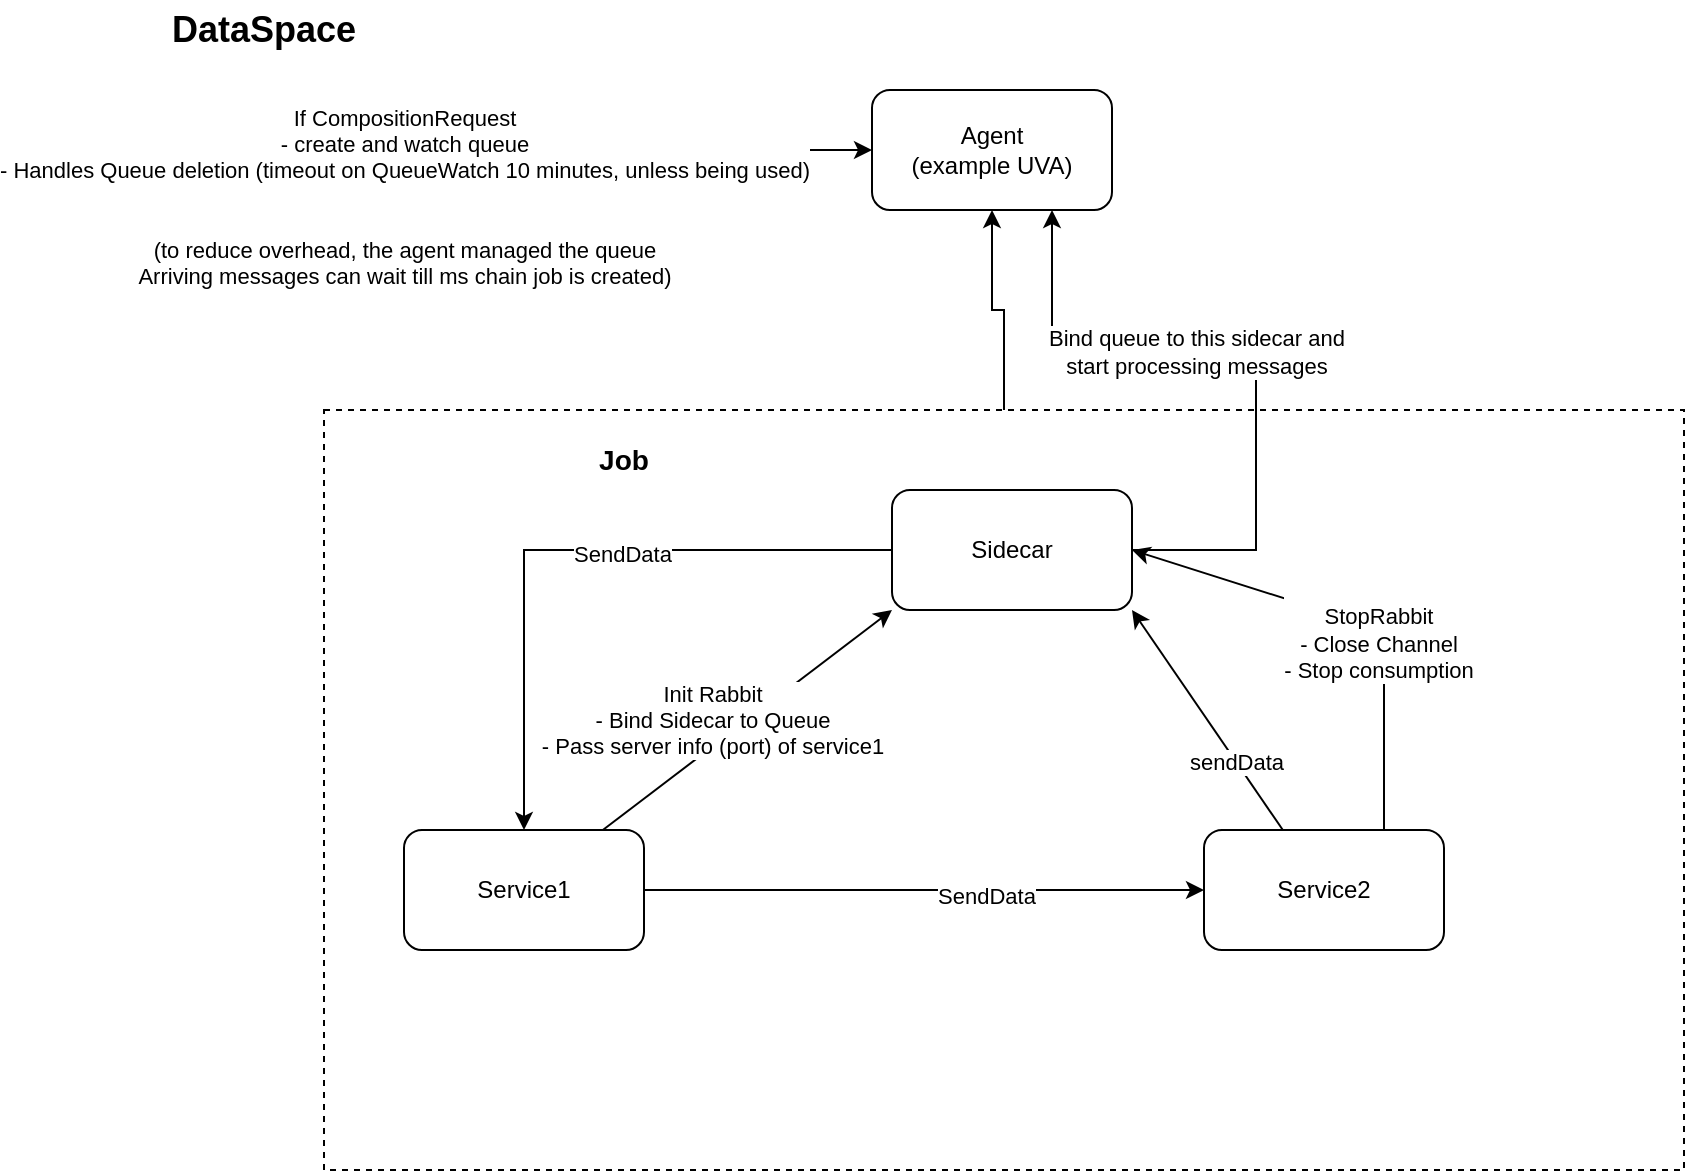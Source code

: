 <mxfile version="24.7.5">
  <diagram name="Page-1" id="npcZH3qfldZvrixYICjO">
    <mxGraphModel dx="2257" dy="577" grid="1" gridSize="10" guides="1" tooltips="1" connect="1" arrows="1" fold="1" page="1" pageScale="1" pageWidth="827" pageHeight="1169" math="0" shadow="0">
      <root>
        <mxCell id="0" />
        <mxCell id="1" parent="0" />
        <mxCell id="TrqFHqoa1-z1DDAiP75l-16" value="" style="edgeStyle=orthogonalEdgeStyle;rounded=0;orthogonalLoop=1;jettySize=auto;html=1;" parent="1" source="TrqFHqoa1-z1DDAiP75l-4" target="TrqFHqoa1-z1DDAiP75l-2" edge="1">
          <mxGeometry relative="1" as="geometry" />
        </mxCell>
        <mxCell id="TrqFHqoa1-z1DDAiP75l-4" value="" style="rounded=0;whiteSpace=wrap;html=1;fillColor=none;dashed=1;" parent="1" vertex="1">
          <mxGeometry x="74" y="205" width="680" height="380" as="geometry" />
        </mxCell>
        <mxCell id="TrqFHqoa1-z1DDAiP75l-8" style="rounded=0;orthogonalLoop=1;jettySize=auto;html=1;entryX=0;entryY=1;entryDx=0;entryDy=0;" parent="1" source="TrqFHqoa1-z1DDAiP75l-1" target="TrqFHqoa1-z1DDAiP75l-6" edge="1">
          <mxGeometry relative="1" as="geometry" />
        </mxCell>
        <mxCell id="TrqFHqoa1-z1DDAiP75l-9" value="Init Rabbit&lt;div&gt;- Bind Sidecar to Queue&lt;/div&gt;&lt;div&gt;- Pass server info (port) of service1&lt;/div&gt;" style="edgeLabel;html=1;align=center;verticalAlign=middle;resizable=0;points=[];" parent="TrqFHqoa1-z1DDAiP75l-8" vertex="1" connectable="0">
          <mxGeometry x="-0.286" y="-4" relative="1" as="geometry">
            <mxPoint y="-19" as="offset" />
          </mxGeometry>
        </mxCell>
        <mxCell id="TrqFHqoa1-z1DDAiP75l-10" style="edgeStyle=orthogonalEdgeStyle;rounded=0;orthogonalLoop=1;jettySize=auto;html=1;entryX=0;entryY=0.5;entryDx=0;entryDy=0;" parent="1" source="TrqFHqoa1-z1DDAiP75l-1" target="TrqFHqoa1-z1DDAiP75l-7" edge="1">
          <mxGeometry relative="1" as="geometry" />
        </mxCell>
        <mxCell id="TrqFHqoa1-z1DDAiP75l-11" value="SendData" style="edgeLabel;html=1;align=center;verticalAlign=middle;resizable=0;points=[];" parent="TrqFHqoa1-z1DDAiP75l-10" vertex="1" connectable="0">
          <mxGeometry x="0.221" y="-3" relative="1" as="geometry">
            <mxPoint as="offset" />
          </mxGeometry>
        </mxCell>
        <mxCell id="TrqFHqoa1-z1DDAiP75l-1" value="Service1" style="rounded=1;whiteSpace=wrap;html=1;" parent="1" vertex="1">
          <mxGeometry x="114" y="415" width="120" height="60" as="geometry" />
        </mxCell>
        <mxCell id="TrqFHqoa1-z1DDAiP75l-2" value="Agent&lt;div&gt;(example UVA)&lt;/div&gt;" style="rounded=1;whiteSpace=wrap;html=1;" parent="1" vertex="1">
          <mxGeometry x="348" y="45" width="120" height="60" as="geometry" />
        </mxCell>
        <mxCell id="TrqFHqoa1-z1DDAiP75l-3" value="&lt;font style=&quot;font-size: 14px;&quot;&gt;Job&lt;/font&gt;" style="text;html=1;align=center;verticalAlign=middle;whiteSpace=wrap;rounded=0;fontStyle=1" parent="1" vertex="1">
          <mxGeometry x="194" y="215" width="60" height="30" as="geometry" />
        </mxCell>
        <mxCell id="TrqFHqoa1-z1DDAiP75l-5" value="" style="endArrow=classic;html=1;rounded=0;entryX=0;entryY=0.5;entryDx=0;entryDy=0;" parent="1" target="TrqFHqoa1-z1DDAiP75l-2" edge="1">
          <mxGeometry width="50" height="50" relative="1" as="geometry">
            <mxPoint x="124" y="75" as="sourcePoint" />
            <mxPoint x="434" y="275" as="targetPoint" />
          </mxGeometry>
        </mxCell>
        <mxCell id="TrqFHqoa1-z1DDAiP75l-15" value="If CompositionRequest&lt;div&gt;- create and watch queue&lt;/div&gt;&lt;div&gt;- Handles Queue deletion (timeout on QueueWatch 10 minutes, unless being used)&lt;/div&gt;&lt;div&gt;&lt;br&gt;&lt;/div&gt;&lt;div&gt;&lt;br&gt;&lt;/div&gt;&lt;div&gt;(to reduce overhead, the agent managed the queue&lt;br&gt;Arriving messages can wait till ms chain job is created)&lt;/div&gt;&lt;div&gt;&lt;br&gt;&lt;/div&gt;" style="edgeLabel;html=1;align=center;verticalAlign=middle;resizable=0;points=[];" parent="TrqFHqoa1-z1DDAiP75l-5" vertex="1" connectable="0">
          <mxGeometry x="-0.045" y="-4" relative="1" as="geometry">
            <mxPoint x="-117" y="26" as="offset" />
          </mxGeometry>
        </mxCell>
        <mxCell id="DFTlPfXrU0MW9Y8M72dj-1" style="edgeStyle=orthogonalEdgeStyle;rounded=0;orthogonalLoop=1;jettySize=auto;html=1;" edge="1" parent="1" source="TrqFHqoa1-z1DDAiP75l-6" target="TrqFHqoa1-z1DDAiP75l-1">
          <mxGeometry relative="1" as="geometry" />
        </mxCell>
        <mxCell id="DFTlPfXrU0MW9Y8M72dj-2" value="SendData" style="edgeLabel;html=1;align=center;verticalAlign=middle;resizable=0;points=[];" vertex="1" connectable="0" parent="DFTlPfXrU0MW9Y8M72dj-1">
          <mxGeometry x="-0.167" y="2" relative="1" as="geometry">
            <mxPoint as="offset" />
          </mxGeometry>
        </mxCell>
        <mxCell id="DFTlPfXrU0MW9Y8M72dj-4" style="edgeStyle=orthogonalEdgeStyle;rounded=0;orthogonalLoop=1;jettySize=auto;html=1;entryX=0.75;entryY=1;entryDx=0;entryDy=0;" edge="1" parent="1" source="TrqFHqoa1-z1DDAiP75l-6" target="TrqFHqoa1-z1DDAiP75l-2">
          <mxGeometry relative="1" as="geometry">
            <Array as="points">
              <mxPoint x="540" y="275" />
              <mxPoint x="540" y="175" />
              <mxPoint x="438" y="175" />
            </Array>
          </mxGeometry>
        </mxCell>
        <mxCell id="DFTlPfXrU0MW9Y8M72dj-5" value="Bind queue to this sidecar and &lt;br&gt;start processing messages" style="edgeLabel;html=1;align=center;verticalAlign=middle;resizable=0;points=[];" vertex="1" connectable="0" parent="DFTlPfXrU0MW9Y8M72dj-4">
          <mxGeometry x="0.15" y="1" relative="1" as="geometry">
            <mxPoint as="offset" />
          </mxGeometry>
        </mxCell>
        <mxCell id="TrqFHqoa1-z1DDAiP75l-6" value="Sidecar" style="rounded=1;whiteSpace=wrap;html=1;" parent="1" vertex="1">
          <mxGeometry x="358" y="245" width="120" height="60" as="geometry" />
        </mxCell>
        <mxCell id="TrqFHqoa1-z1DDAiP75l-21" style="rounded=0;orthogonalLoop=1;jettySize=auto;html=1;entryX=1;entryY=1;entryDx=0;entryDy=0;" parent="1" source="TrqFHqoa1-z1DDAiP75l-7" target="TrqFHqoa1-z1DDAiP75l-6" edge="1">
          <mxGeometry relative="1" as="geometry" />
        </mxCell>
        <mxCell id="TrqFHqoa1-z1DDAiP75l-22" value="sendData" style="edgeLabel;html=1;align=center;verticalAlign=middle;resizable=0;points=[];" parent="TrqFHqoa1-z1DDAiP75l-21" vertex="1" connectable="0">
          <mxGeometry x="-0.393" y="1" relative="1" as="geometry">
            <mxPoint y="-1" as="offset" />
          </mxGeometry>
        </mxCell>
        <mxCell id="TrqFHqoa1-z1DDAiP75l-7" value="Service2" style="rounded=1;whiteSpace=wrap;html=1;" parent="1" vertex="1">
          <mxGeometry x="514" y="415" width="120" height="60" as="geometry" />
        </mxCell>
        <mxCell id="TrqFHqoa1-z1DDAiP75l-18" value="" style="endArrow=classic;html=1;rounded=0;exitX=0.75;exitY=0;exitDx=0;exitDy=0;entryX=1;entryY=0.5;entryDx=0;entryDy=0;" parent="1" source="TrqFHqoa1-z1DDAiP75l-7" target="TrqFHqoa1-z1DDAiP75l-6" edge="1">
          <mxGeometry width="50" height="50" relative="1" as="geometry">
            <mxPoint x="554" y="305" as="sourcePoint" />
            <mxPoint x="604" y="255" as="targetPoint" />
            <Array as="points">
              <mxPoint x="604" y="315" />
            </Array>
          </mxGeometry>
        </mxCell>
        <mxCell id="TrqFHqoa1-z1DDAiP75l-19" value="&lt;br&gt;StopRabbit&lt;div&gt;- Close Channel&lt;/div&gt;&lt;div&gt;- Stop consumption&lt;/div&gt;" style="edgeLabel;html=1;align=center;verticalAlign=middle;resizable=0;points=[];" parent="TrqFHqoa1-z1DDAiP75l-18" vertex="1" connectable="0">
          <mxGeometry x="-0.114" y="2" relative="1" as="geometry">
            <mxPoint y="-1" as="offset" />
          </mxGeometry>
        </mxCell>
        <mxCell id="DFTlPfXrU0MW9Y8M72dj-3" value="&lt;font style=&quot;font-size: 18px;&quot;&gt;&lt;b&gt;DataSpace&lt;/b&gt;&lt;/font&gt;" style="text;html=1;align=center;verticalAlign=middle;whiteSpace=wrap;rounded=0;" vertex="1" parent="1">
          <mxGeometry x="14" width="60" height="30" as="geometry" />
        </mxCell>
      </root>
    </mxGraphModel>
  </diagram>
</mxfile>
